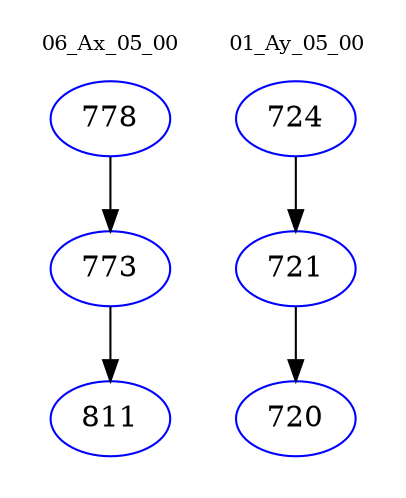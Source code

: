 digraph{
subgraph cluster_0 {
color = white
label = "06_Ax_05_00";
fontsize=10;
T0_778 [label="778", color="blue"]
T0_778 -> T0_773 [color="black"]
T0_773 [label="773", color="blue"]
T0_773 -> T0_811 [color="black"]
T0_811 [label="811", color="blue"]
}
subgraph cluster_1 {
color = white
label = "01_Ay_05_00";
fontsize=10;
T1_724 [label="724", color="blue"]
T1_724 -> T1_721 [color="black"]
T1_721 [label="721", color="blue"]
T1_721 -> T1_720 [color="black"]
T1_720 [label="720", color="blue"]
}
}
